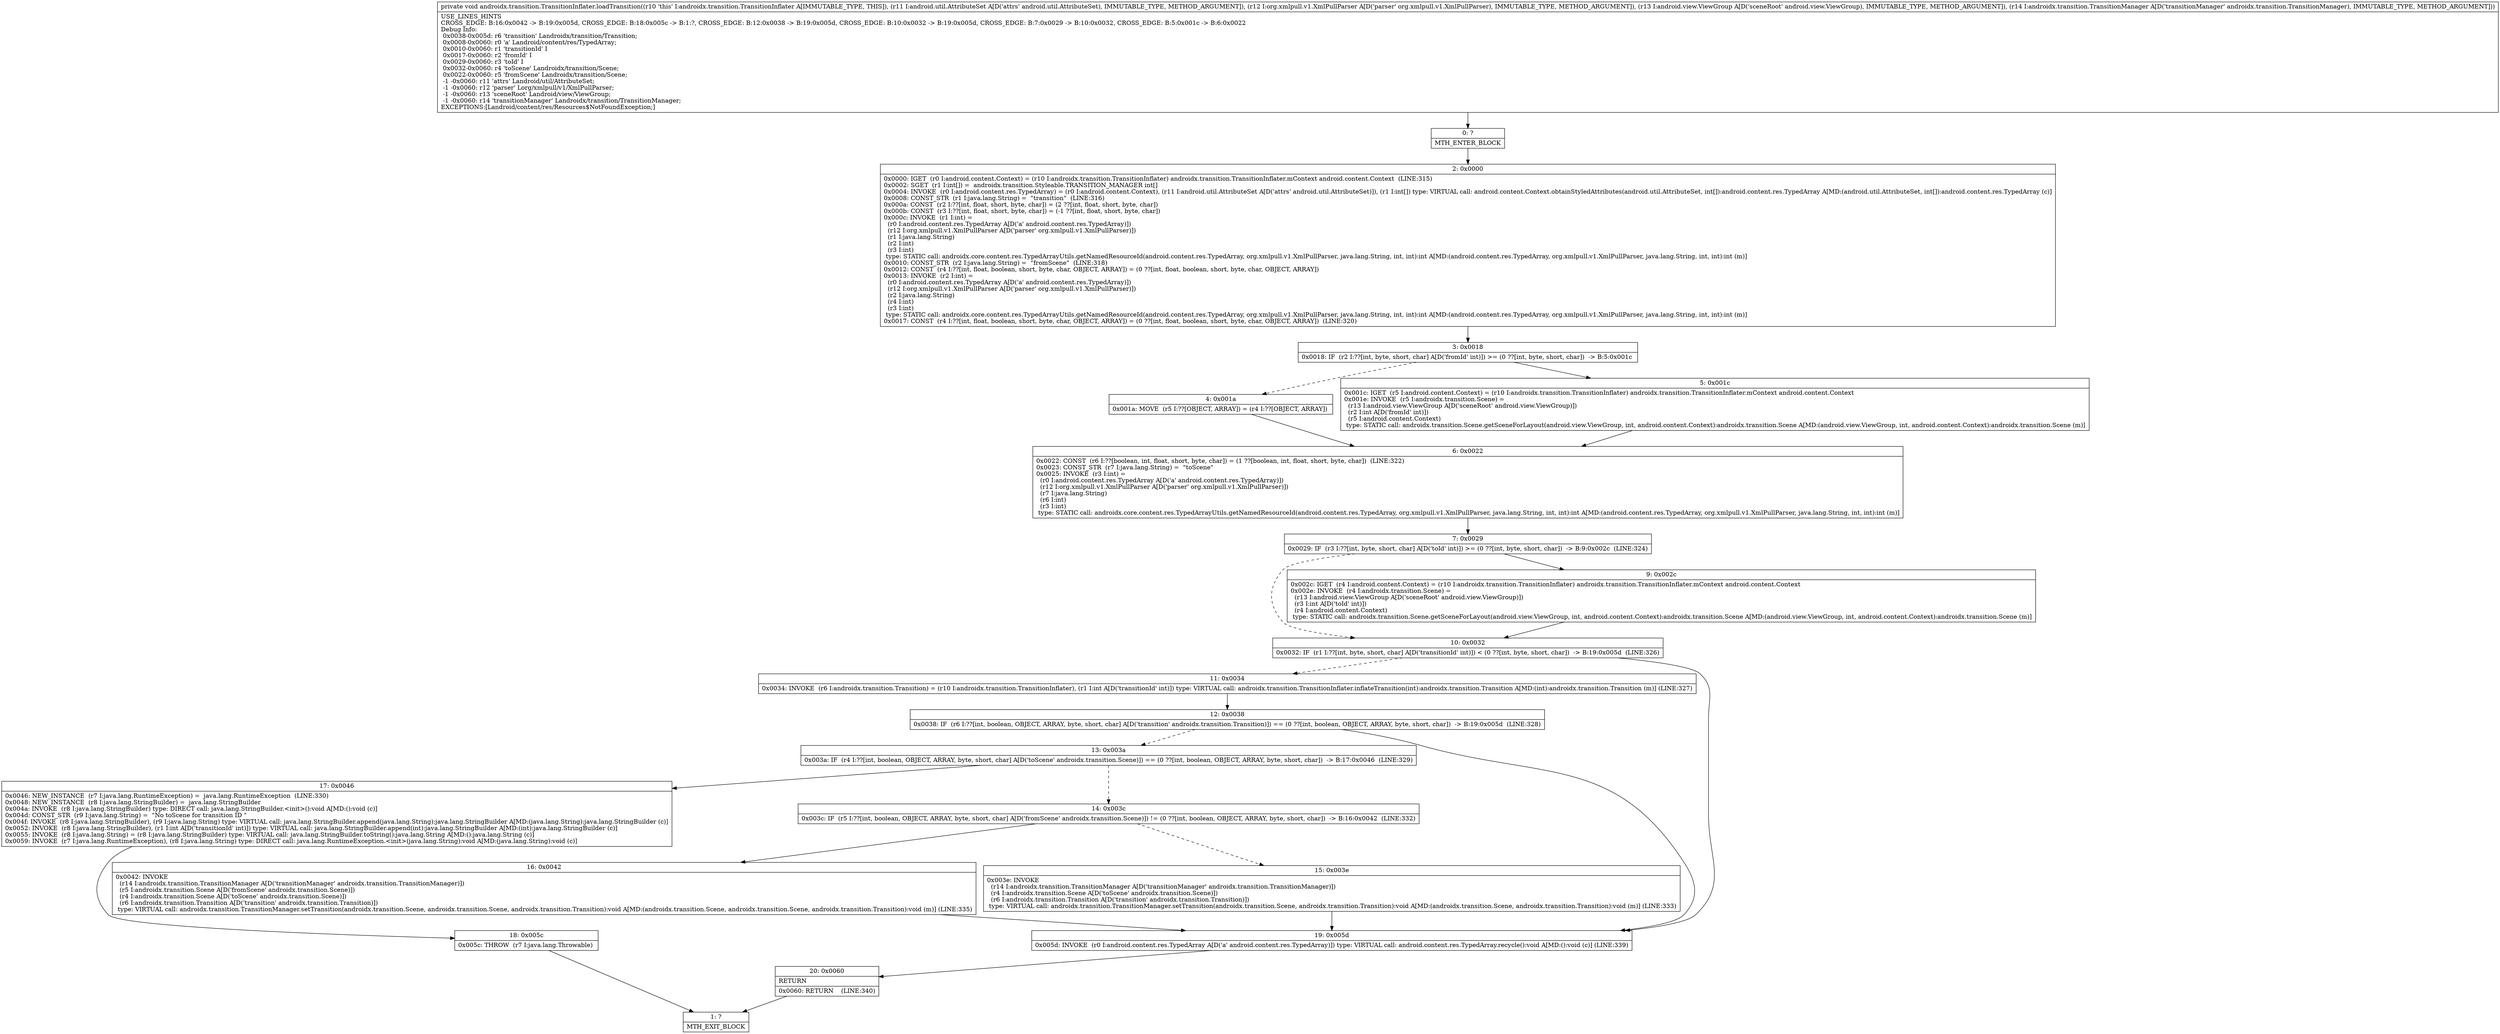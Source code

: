 digraph "CFG forandroidx.transition.TransitionInflater.loadTransition(Landroid\/util\/AttributeSet;Lorg\/xmlpull\/v1\/XmlPullParser;Landroid\/view\/ViewGroup;Landroidx\/transition\/TransitionManager;)V" {
Node_0 [shape=record,label="{0\:\ ?|MTH_ENTER_BLOCK\l}"];
Node_2 [shape=record,label="{2\:\ 0x0000|0x0000: IGET  (r0 I:android.content.Context) = (r10 I:androidx.transition.TransitionInflater) androidx.transition.TransitionInflater.mContext android.content.Context  (LINE:315)\l0x0002: SGET  (r1 I:int[]) =  androidx.transition.Styleable.TRANSITION_MANAGER int[] \l0x0004: INVOKE  (r0 I:android.content.res.TypedArray) = (r0 I:android.content.Context), (r11 I:android.util.AttributeSet A[D('attrs' android.util.AttributeSet)]), (r1 I:int[]) type: VIRTUAL call: android.content.Context.obtainStyledAttributes(android.util.AttributeSet, int[]):android.content.res.TypedArray A[MD:(android.util.AttributeSet, int[]):android.content.res.TypedArray (c)]\l0x0008: CONST_STR  (r1 I:java.lang.String) =  \"transition\"  (LINE:316)\l0x000a: CONST  (r2 I:??[int, float, short, byte, char]) = (2 ??[int, float, short, byte, char]) \l0x000b: CONST  (r3 I:??[int, float, short, byte, char]) = (\-1 ??[int, float, short, byte, char]) \l0x000c: INVOKE  (r1 I:int) = \l  (r0 I:android.content.res.TypedArray A[D('a' android.content.res.TypedArray)])\l  (r12 I:org.xmlpull.v1.XmlPullParser A[D('parser' org.xmlpull.v1.XmlPullParser)])\l  (r1 I:java.lang.String)\l  (r2 I:int)\l  (r3 I:int)\l type: STATIC call: androidx.core.content.res.TypedArrayUtils.getNamedResourceId(android.content.res.TypedArray, org.xmlpull.v1.XmlPullParser, java.lang.String, int, int):int A[MD:(android.content.res.TypedArray, org.xmlpull.v1.XmlPullParser, java.lang.String, int, int):int (m)]\l0x0010: CONST_STR  (r2 I:java.lang.String) =  \"fromScene\"  (LINE:318)\l0x0012: CONST  (r4 I:??[int, float, boolean, short, byte, char, OBJECT, ARRAY]) = (0 ??[int, float, boolean, short, byte, char, OBJECT, ARRAY]) \l0x0013: INVOKE  (r2 I:int) = \l  (r0 I:android.content.res.TypedArray A[D('a' android.content.res.TypedArray)])\l  (r12 I:org.xmlpull.v1.XmlPullParser A[D('parser' org.xmlpull.v1.XmlPullParser)])\l  (r2 I:java.lang.String)\l  (r4 I:int)\l  (r3 I:int)\l type: STATIC call: androidx.core.content.res.TypedArrayUtils.getNamedResourceId(android.content.res.TypedArray, org.xmlpull.v1.XmlPullParser, java.lang.String, int, int):int A[MD:(android.content.res.TypedArray, org.xmlpull.v1.XmlPullParser, java.lang.String, int, int):int (m)]\l0x0017: CONST  (r4 I:??[int, float, boolean, short, byte, char, OBJECT, ARRAY]) = (0 ??[int, float, boolean, short, byte, char, OBJECT, ARRAY])  (LINE:320)\l}"];
Node_3 [shape=record,label="{3\:\ 0x0018|0x0018: IF  (r2 I:??[int, byte, short, char] A[D('fromId' int)]) \>= (0 ??[int, byte, short, char])  \-\> B:5:0x001c \l}"];
Node_4 [shape=record,label="{4\:\ 0x001a|0x001a: MOVE  (r5 I:??[OBJECT, ARRAY]) = (r4 I:??[OBJECT, ARRAY]) \l}"];
Node_6 [shape=record,label="{6\:\ 0x0022|0x0022: CONST  (r6 I:??[boolean, int, float, short, byte, char]) = (1 ??[boolean, int, float, short, byte, char])  (LINE:322)\l0x0023: CONST_STR  (r7 I:java.lang.String) =  \"toScene\" \l0x0025: INVOKE  (r3 I:int) = \l  (r0 I:android.content.res.TypedArray A[D('a' android.content.res.TypedArray)])\l  (r12 I:org.xmlpull.v1.XmlPullParser A[D('parser' org.xmlpull.v1.XmlPullParser)])\l  (r7 I:java.lang.String)\l  (r6 I:int)\l  (r3 I:int)\l type: STATIC call: androidx.core.content.res.TypedArrayUtils.getNamedResourceId(android.content.res.TypedArray, org.xmlpull.v1.XmlPullParser, java.lang.String, int, int):int A[MD:(android.content.res.TypedArray, org.xmlpull.v1.XmlPullParser, java.lang.String, int, int):int (m)]\l}"];
Node_7 [shape=record,label="{7\:\ 0x0029|0x0029: IF  (r3 I:??[int, byte, short, char] A[D('toId' int)]) \>= (0 ??[int, byte, short, char])  \-\> B:9:0x002c  (LINE:324)\l}"];
Node_9 [shape=record,label="{9\:\ 0x002c|0x002c: IGET  (r4 I:android.content.Context) = (r10 I:androidx.transition.TransitionInflater) androidx.transition.TransitionInflater.mContext android.content.Context \l0x002e: INVOKE  (r4 I:androidx.transition.Scene) = \l  (r13 I:android.view.ViewGroup A[D('sceneRoot' android.view.ViewGroup)])\l  (r3 I:int A[D('toId' int)])\l  (r4 I:android.content.Context)\l type: STATIC call: androidx.transition.Scene.getSceneForLayout(android.view.ViewGroup, int, android.content.Context):androidx.transition.Scene A[MD:(android.view.ViewGroup, int, android.content.Context):androidx.transition.Scene (m)]\l}"];
Node_10 [shape=record,label="{10\:\ 0x0032|0x0032: IF  (r1 I:??[int, byte, short, char] A[D('transitionId' int)]) \< (0 ??[int, byte, short, char])  \-\> B:19:0x005d  (LINE:326)\l}"];
Node_11 [shape=record,label="{11\:\ 0x0034|0x0034: INVOKE  (r6 I:androidx.transition.Transition) = (r10 I:androidx.transition.TransitionInflater), (r1 I:int A[D('transitionId' int)]) type: VIRTUAL call: androidx.transition.TransitionInflater.inflateTransition(int):androidx.transition.Transition A[MD:(int):androidx.transition.Transition (m)] (LINE:327)\l}"];
Node_12 [shape=record,label="{12\:\ 0x0038|0x0038: IF  (r6 I:??[int, boolean, OBJECT, ARRAY, byte, short, char] A[D('transition' androidx.transition.Transition)]) == (0 ??[int, boolean, OBJECT, ARRAY, byte, short, char])  \-\> B:19:0x005d  (LINE:328)\l}"];
Node_13 [shape=record,label="{13\:\ 0x003a|0x003a: IF  (r4 I:??[int, boolean, OBJECT, ARRAY, byte, short, char] A[D('toScene' androidx.transition.Scene)]) == (0 ??[int, boolean, OBJECT, ARRAY, byte, short, char])  \-\> B:17:0x0046  (LINE:329)\l}"];
Node_14 [shape=record,label="{14\:\ 0x003c|0x003c: IF  (r5 I:??[int, boolean, OBJECT, ARRAY, byte, short, char] A[D('fromScene' androidx.transition.Scene)]) != (0 ??[int, boolean, OBJECT, ARRAY, byte, short, char])  \-\> B:16:0x0042  (LINE:332)\l}"];
Node_15 [shape=record,label="{15\:\ 0x003e|0x003e: INVOKE  \l  (r14 I:androidx.transition.TransitionManager A[D('transitionManager' androidx.transition.TransitionManager)])\l  (r4 I:androidx.transition.Scene A[D('toScene' androidx.transition.Scene)])\l  (r6 I:androidx.transition.Transition A[D('transition' androidx.transition.Transition)])\l type: VIRTUAL call: androidx.transition.TransitionManager.setTransition(androidx.transition.Scene, androidx.transition.Transition):void A[MD:(androidx.transition.Scene, androidx.transition.Transition):void (m)] (LINE:333)\l}"];
Node_16 [shape=record,label="{16\:\ 0x0042|0x0042: INVOKE  \l  (r14 I:androidx.transition.TransitionManager A[D('transitionManager' androidx.transition.TransitionManager)])\l  (r5 I:androidx.transition.Scene A[D('fromScene' androidx.transition.Scene)])\l  (r4 I:androidx.transition.Scene A[D('toScene' androidx.transition.Scene)])\l  (r6 I:androidx.transition.Transition A[D('transition' androidx.transition.Transition)])\l type: VIRTUAL call: androidx.transition.TransitionManager.setTransition(androidx.transition.Scene, androidx.transition.Scene, androidx.transition.Transition):void A[MD:(androidx.transition.Scene, androidx.transition.Scene, androidx.transition.Transition):void (m)] (LINE:335)\l}"];
Node_17 [shape=record,label="{17\:\ 0x0046|0x0046: NEW_INSTANCE  (r7 I:java.lang.RuntimeException) =  java.lang.RuntimeException  (LINE:330)\l0x0048: NEW_INSTANCE  (r8 I:java.lang.StringBuilder) =  java.lang.StringBuilder \l0x004a: INVOKE  (r8 I:java.lang.StringBuilder) type: DIRECT call: java.lang.StringBuilder.\<init\>():void A[MD:():void (c)]\l0x004d: CONST_STR  (r9 I:java.lang.String) =  \"No toScene for transition ID \" \l0x004f: INVOKE  (r8 I:java.lang.StringBuilder), (r9 I:java.lang.String) type: VIRTUAL call: java.lang.StringBuilder.append(java.lang.String):java.lang.StringBuilder A[MD:(java.lang.String):java.lang.StringBuilder (c)]\l0x0052: INVOKE  (r8 I:java.lang.StringBuilder), (r1 I:int A[D('transitionId' int)]) type: VIRTUAL call: java.lang.StringBuilder.append(int):java.lang.StringBuilder A[MD:(int):java.lang.StringBuilder (c)]\l0x0055: INVOKE  (r8 I:java.lang.String) = (r8 I:java.lang.StringBuilder) type: VIRTUAL call: java.lang.StringBuilder.toString():java.lang.String A[MD:():java.lang.String (c)]\l0x0059: INVOKE  (r7 I:java.lang.RuntimeException), (r8 I:java.lang.String) type: DIRECT call: java.lang.RuntimeException.\<init\>(java.lang.String):void A[MD:(java.lang.String):void (c)]\l}"];
Node_18 [shape=record,label="{18\:\ 0x005c|0x005c: THROW  (r7 I:java.lang.Throwable) \l}"];
Node_1 [shape=record,label="{1\:\ ?|MTH_EXIT_BLOCK\l}"];
Node_19 [shape=record,label="{19\:\ 0x005d|0x005d: INVOKE  (r0 I:android.content.res.TypedArray A[D('a' android.content.res.TypedArray)]) type: VIRTUAL call: android.content.res.TypedArray.recycle():void A[MD:():void (c)] (LINE:339)\l}"];
Node_20 [shape=record,label="{20\:\ 0x0060|RETURN\l|0x0060: RETURN    (LINE:340)\l}"];
Node_5 [shape=record,label="{5\:\ 0x001c|0x001c: IGET  (r5 I:android.content.Context) = (r10 I:androidx.transition.TransitionInflater) androidx.transition.TransitionInflater.mContext android.content.Context \l0x001e: INVOKE  (r5 I:androidx.transition.Scene) = \l  (r13 I:android.view.ViewGroup A[D('sceneRoot' android.view.ViewGroup)])\l  (r2 I:int A[D('fromId' int)])\l  (r5 I:android.content.Context)\l type: STATIC call: androidx.transition.Scene.getSceneForLayout(android.view.ViewGroup, int, android.content.Context):androidx.transition.Scene A[MD:(android.view.ViewGroup, int, android.content.Context):androidx.transition.Scene (m)]\l}"];
MethodNode[shape=record,label="{private void androidx.transition.TransitionInflater.loadTransition((r10 'this' I:androidx.transition.TransitionInflater A[IMMUTABLE_TYPE, THIS]), (r11 I:android.util.AttributeSet A[D('attrs' android.util.AttributeSet), IMMUTABLE_TYPE, METHOD_ARGUMENT]), (r12 I:org.xmlpull.v1.XmlPullParser A[D('parser' org.xmlpull.v1.XmlPullParser), IMMUTABLE_TYPE, METHOD_ARGUMENT]), (r13 I:android.view.ViewGroup A[D('sceneRoot' android.view.ViewGroup), IMMUTABLE_TYPE, METHOD_ARGUMENT]), (r14 I:androidx.transition.TransitionManager A[D('transitionManager' androidx.transition.TransitionManager), IMMUTABLE_TYPE, METHOD_ARGUMENT]))  | USE_LINES_HINTS\lCROSS_EDGE: B:16:0x0042 \-\> B:19:0x005d, CROSS_EDGE: B:18:0x005c \-\> B:1:?, CROSS_EDGE: B:12:0x0038 \-\> B:19:0x005d, CROSS_EDGE: B:10:0x0032 \-\> B:19:0x005d, CROSS_EDGE: B:7:0x0029 \-\> B:10:0x0032, CROSS_EDGE: B:5:0x001c \-\> B:6:0x0022\lDebug Info:\l  0x0038\-0x005d: r6 'transition' Landroidx\/transition\/Transition;\l  0x0008\-0x0060: r0 'a' Landroid\/content\/res\/TypedArray;\l  0x0010\-0x0060: r1 'transitionId' I\l  0x0017\-0x0060: r2 'fromId' I\l  0x0029\-0x0060: r3 'toId' I\l  0x0032\-0x0060: r4 'toScene' Landroidx\/transition\/Scene;\l  0x0022\-0x0060: r5 'fromScene' Landroidx\/transition\/Scene;\l  \-1 \-0x0060: r11 'attrs' Landroid\/util\/AttributeSet;\l  \-1 \-0x0060: r12 'parser' Lorg\/xmlpull\/v1\/XmlPullParser;\l  \-1 \-0x0060: r13 'sceneRoot' Landroid\/view\/ViewGroup;\l  \-1 \-0x0060: r14 'transitionManager' Landroidx\/transition\/TransitionManager;\lEXCEPTIONS:[Landroid\/content\/res\/Resources$NotFoundException;]\l}"];
MethodNode -> Node_0;Node_0 -> Node_2;
Node_2 -> Node_3;
Node_3 -> Node_4[style=dashed];
Node_3 -> Node_5;
Node_4 -> Node_6;
Node_6 -> Node_7;
Node_7 -> Node_9;
Node_7 -> Node_10[style=dashed];
Node_9 -> Node_10;
Node_10 -> Node_11[style=dashed];
Node_10 -> Node_19;
Node_11 -> Node_12;
Node_12 -> Node_13[style=dashed];
Node_12 -> Node_19;
Node_13 -> Node_14[style=dashed];
Node_13 -> Node_17;
Node_14 -> Node_15[style=dashed];
Node_14 -> Node_16;
Node_15 -> Node_19;
Node_16 -> Node_19;
Node_17 -> Node_18;
Node_18 -> Node_1;
Node_19 -> Node_20;
Node_20 -> Node_1;
Node_5 -> Node_6;
}


